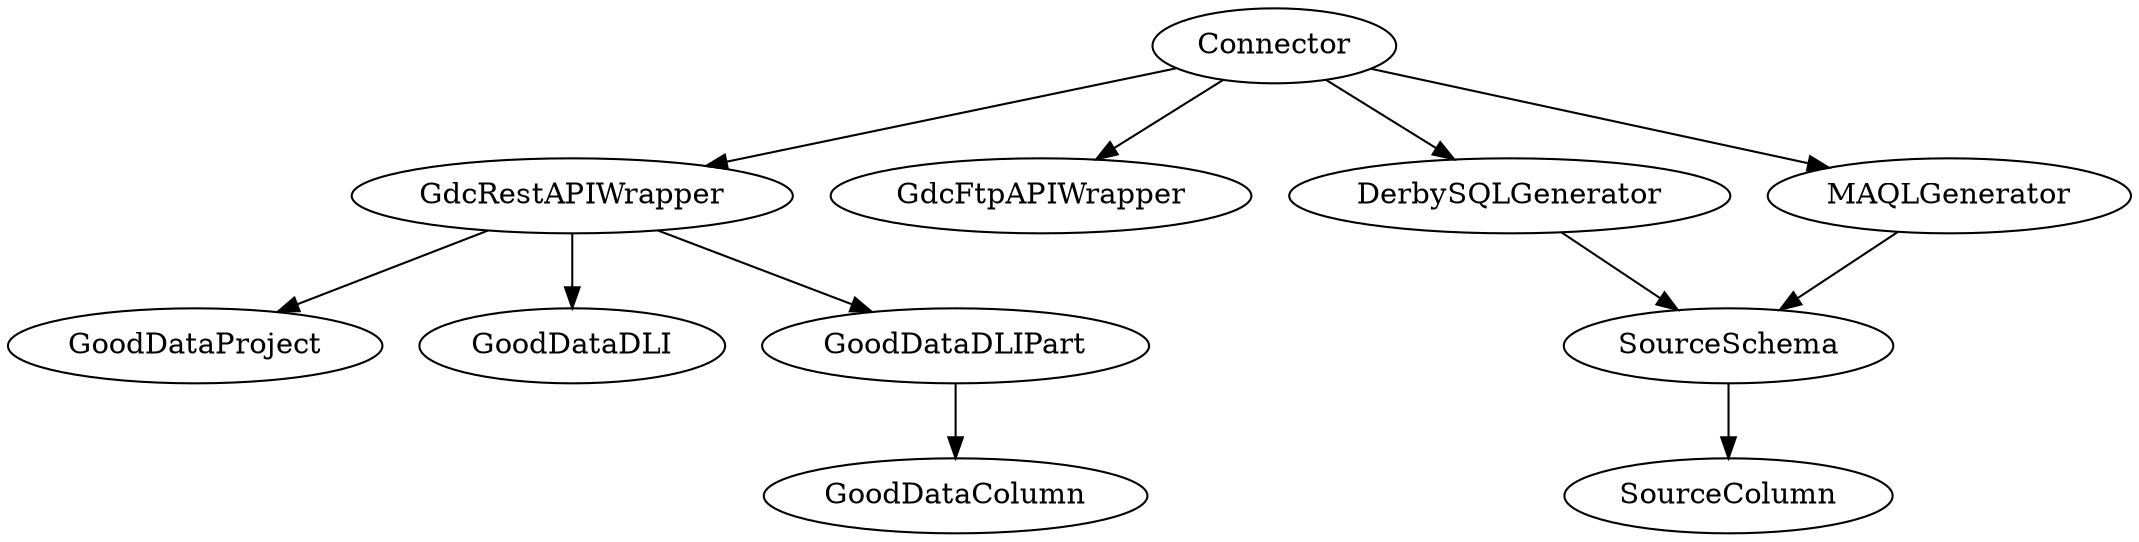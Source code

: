 digraph GoodDataDI {
	Connector -> GdcRestAPIWrapper;
	Connector -> GdcFtpAPIWrapper;
	Connector -> DerbySQLGenerator;
	Connector -> MAQLGenerator;
	MAQLGenerator -> SourceSchema;
	DerbySQLGenerator -> SourceSchema;
	SourceSchema -> SourceColumn;
	GdcRestAPIWrapper -> GoodDataProject;
	GdcRestAPIWrapper -> GoodDataDLI;
	GdcRestAPIWrapper -> GoodDataDLIPart;
	GoodDataDLIPart -> GoodDataColumn;
}

